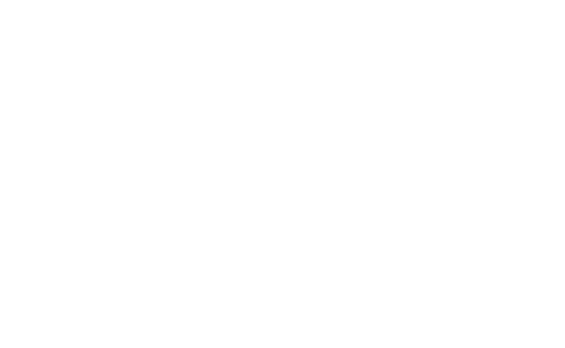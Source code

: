 digraph G {
  bgcolor=transparent;
  fontcolor=white;
  node [color=white,fontcolor=white]
  edge [color=white,fontcolor=white]
  rankdir=LR;
  compound=true;
  labelloc = "b";
  label = "good balance";
  A -> C [label="5"];
  A -> D [label="6"];
  C -> B [label="3"];
  C -> E [label="10"];
  D -> B [label="1"];
  D -> C [label="4"];
  E -> A [label="3"];
  {D C rank=same;}
}
